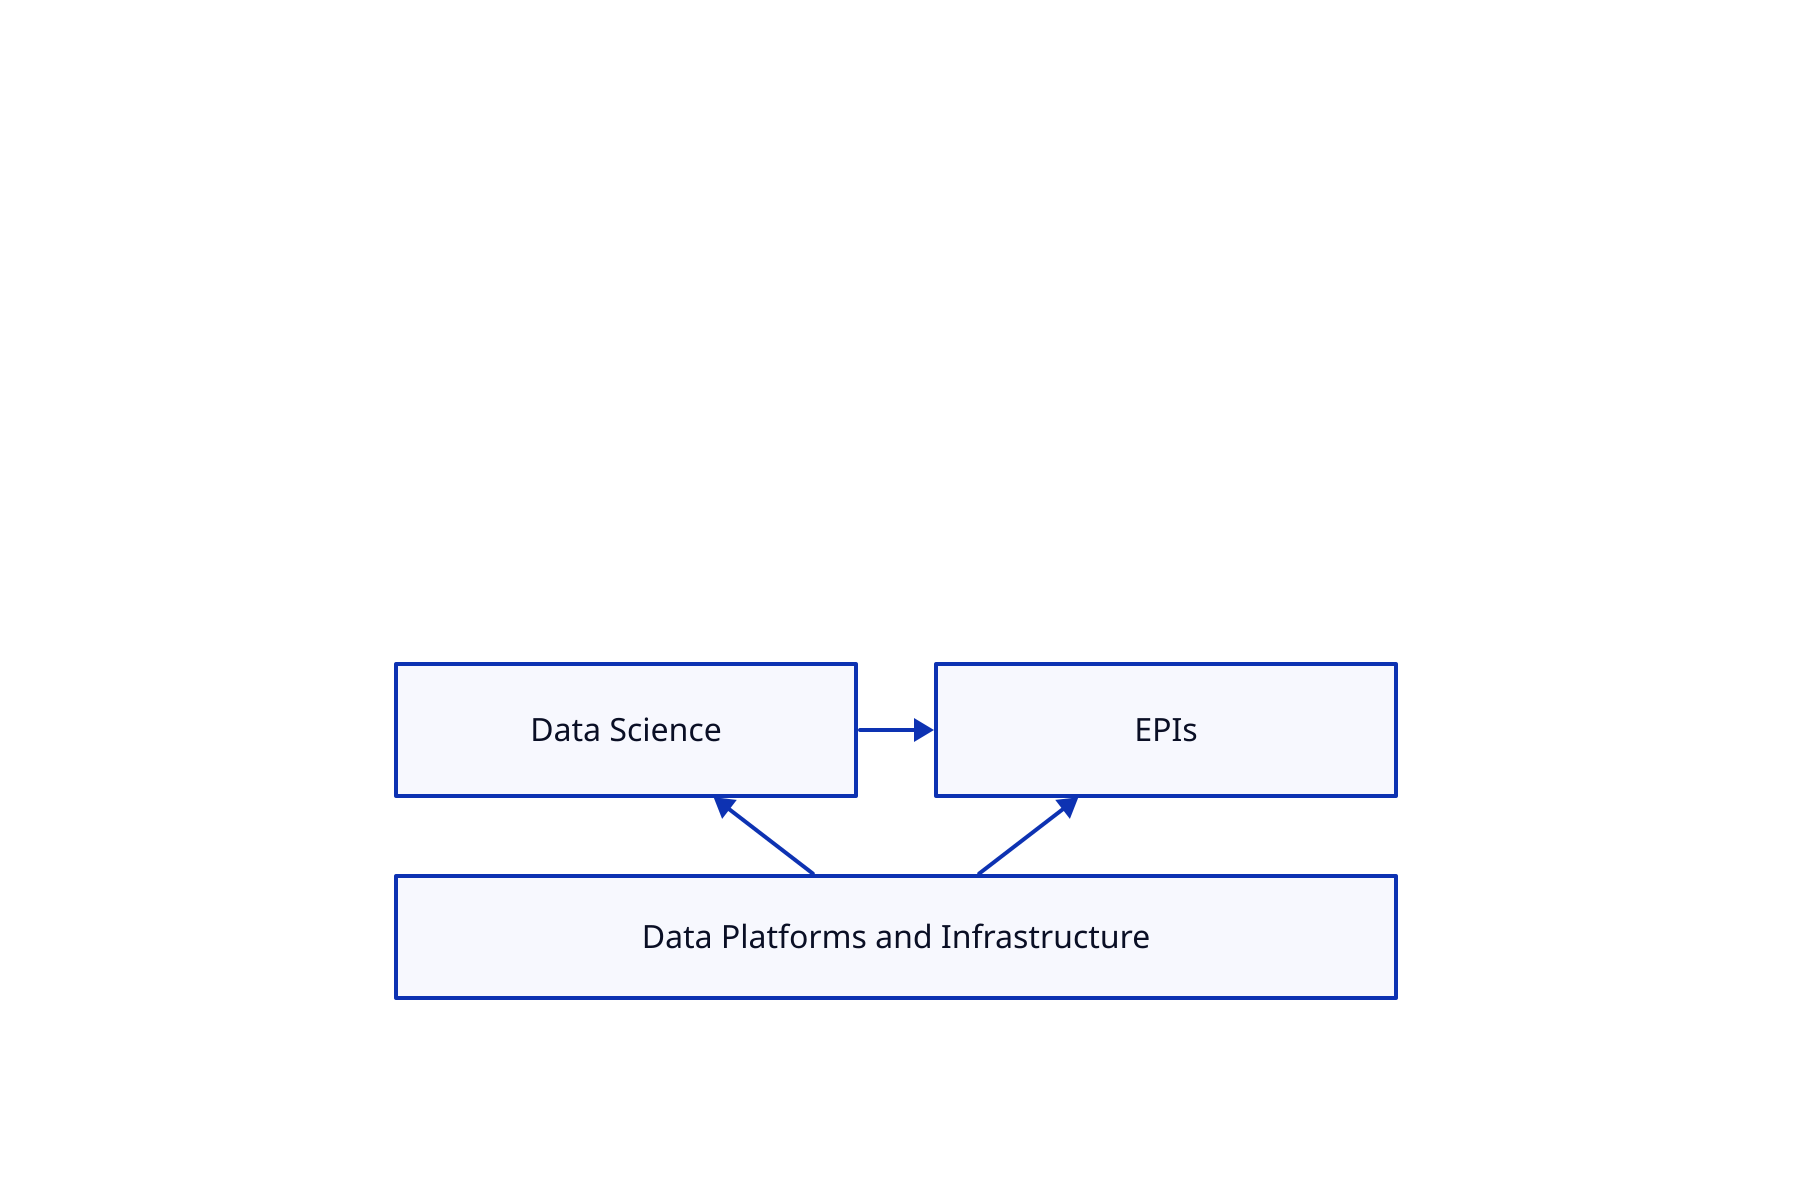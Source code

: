 explanation: |md
  # Improved interaction model
  Google Cloud offers many services intended for direct consumption by people doing analytical work.

  Data scientists and epidemiologists are both examples.

  In this model, DPI interacts with both groups to get them accessing cloud using high level cloud services.

This avoids unnessary cost and maintainance/operational burden for duplicative services.
| {
  near: top-center
}

grid-rows: 2
Data Science
EPIs
Data Platforms and Infrastructure.width: 500

Data Science -> EPIs
Data Platforms and Infrastructure -> Data Science
Data Platforms and Infrastructure -> EPIs
